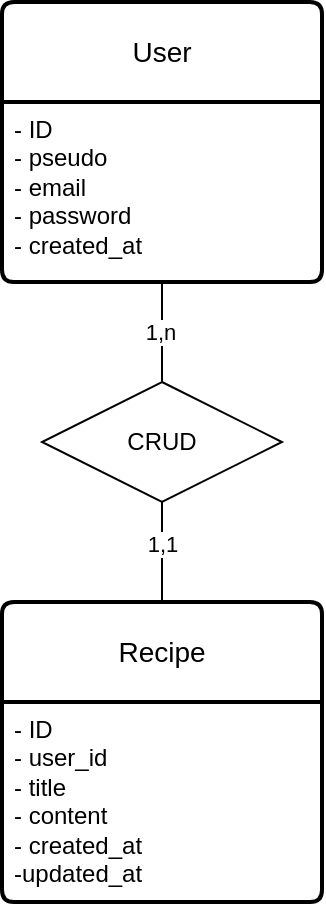 <mxfile version="27.0.9">
  <diagram name="Page-1" id="QTJDFzRhB6pFvLaygsUB">
    <mxGraphModel dx="812" dy="698" grid="1" gridSize="10" guides="1" tooltips="1" connect="1" arrows="1" fold="1" page="1" pageScale="1" pageWidth="827" pageHeight="1169" math="0" shadow="0">
      <root>
        <mxCell id="0" />
        <mxCell id="1" parent="0" />
        <mxCell id="sriUqYRCWYWf8X1t5SnM-6" value="User" style="swimlane;childLayout=stackLayout;horizontal=1;startSize=50;horizontalStack=0;rounded=1;fontSize=14;fontStyle=0;strokeWidth=2;resizeParent=0;resizeLast=1;shadow=0;dashed=0;align=center;arcSize=4;whiteSpace=wrap;html=1;" vertex="1" parent="1">
          <mxGeometry x="280" y="250" width="160" height="140" as="geometry" />
        </mxCell>
        <mxCell id="sriUqYRCWYWf8X1t5SnM-7" value="- ID&lt;div&gt;- pseudo&lt;/div&gt;&lt;div&gt;- email&lt;/div&gt;&lt;div&gt;- password&lt;/div&gt;&lt;div&gt;- created_at&lt;/div&gt;" style="align=left;strokeColor=none;fillColor=none;spacingLeft=4;spacingRight=4;fontSize=12;verticalAlign=top;resizable=0;rotatable=0;part=1;html=1;whiteSpace=wrap;" vertex="1" parent="sriUqYRCWYWf8X1t5SnM-6">
          <mxGeometry y="50" width="160" height="90" as="geometry" />
        </mxCell>
        <mxCell id="sriUqYRCWYWf8X1t5SnM-8" value="CRUD" style="shape=rhombus;perimeter=rhombusPerimeter;whiteSpace=wrap;html=1;align=center;" vertex="1" parent="1">
          <mxGeometry x="300" y="440" width="120" height="60" as="geometry" />
        </mxCell>
        <mxCell id="sriUqYRCWYWf8X1t5SnM-9" style="edgeStyle=orthogonalEdgeStyle;rounded=0;orthogonalLoop=1;jettySize=auto;html=1;exitX=0.5;exitY=1;exitDx=0;exitDy=0;entryX=0.5;entryY=0;entryDx=0;entryDy=0;endArrow=none;startFill=0;" edge="1" parent="1" source="sriUqYRCWYWf8X1t5SnM-7" target="sriUqYRCWYWf8X1t5SnM-8">
          <mxGeometry relative="1" as="geometry" />
        </mxCell>
        <mxCell id="sriUqYRCWYWf8X1t5SnM-10" value="1,n" style="edgeLabel;html=1;align=center;verticalAlign=middle;resizable=0;points=[];" vertex="1" connectable="0" parent="sriUqYRCWYWf8X1t5SnM-9">
          <mxGeometry x="-0.013" y="-1" relative="1" as="geometry">
            <mxPoint as="offset" />
          </mxGeometry>
        </mxCell>
        <mxCell id="sriUqYRCWYWf8X1t5SnM-11" value="Recipe" style="swimlane;childLayout=stackLayout;horizontal=1;startSize=50;horizontalStack=0;rounded=1;fontSize=14;fontStyle=0;strokeWidth=2;resizeParent=0;resizeLast=1;shadow=0;dashed=0;align=center;arcSize=4;whiteSpace=wrap;html=1;" vertex="1" parent="1">
          <mxGeometry x="280" y="550" width="160" height="150" as="geometry" />
        </mxCell>
        <mxCell id="sriUqYRCWYWf8X1t5SnM-12" value="- ID&lt;div&gt;- user_id&lt;/div&gt;&lt;div&gt;- title&lt;/div&gt;&lt;div&gt;- content&lt;/div&gt;&lt;div&gt;- created_at&lt;/div&gt;&lt;div&gt;-updated_at&lt;/div&gt;" style="align=left;strokeColor=none;fillColor=none;spacingLeft=4;spacingRight=4;fontSize=12;verticalAlign=top;resizable=0;rotatable=0;part=1;html=1;whiteSpace=wrap;" vertex="1" parent="sriUqYRCWYWf8X1t5SnM-11">
          <mxGeometry y="50" width="160" height="100" as="geometry" />
        </mxCell>
        <mxCell id="sriUqYRCWYWf8X1t5SnM-13" value="" style="edgeStyle=orthogonalEdgeStyle;rounded=0;orthogonalLoop=1;jettySize=auto;html=1;endArrow=none;startFill=0;exitX=0.5;exitY=0;exitDx=0;exitDy=0;" edge="1" parent="1" source="sriUqYRCWYWf8X1t5SnM-11" target="sriUqYRCWYWf8X1t5SnM-8">
          <mxGeometry relative="1" as="geometry" />
        </mxCell>
        <mxCell id="sriUqYRCWYWf8X1t5SnM-15" value="1,1" style="edgeLabel;html=1;align=center;verticalAlign=middle;resizable=0;points=[];" vertex="1" connectable="0" parent="sriUqYRCWYWf8X1t5SnM-13">
          <mxGeometry x="0.16" relative="1" as="geometry">
            <mxPoint as="offset" />
          </mxGeometry>
        </mxCell>
      </root>
    </mxGraphModel>
  </diagram>
</mxfile>
